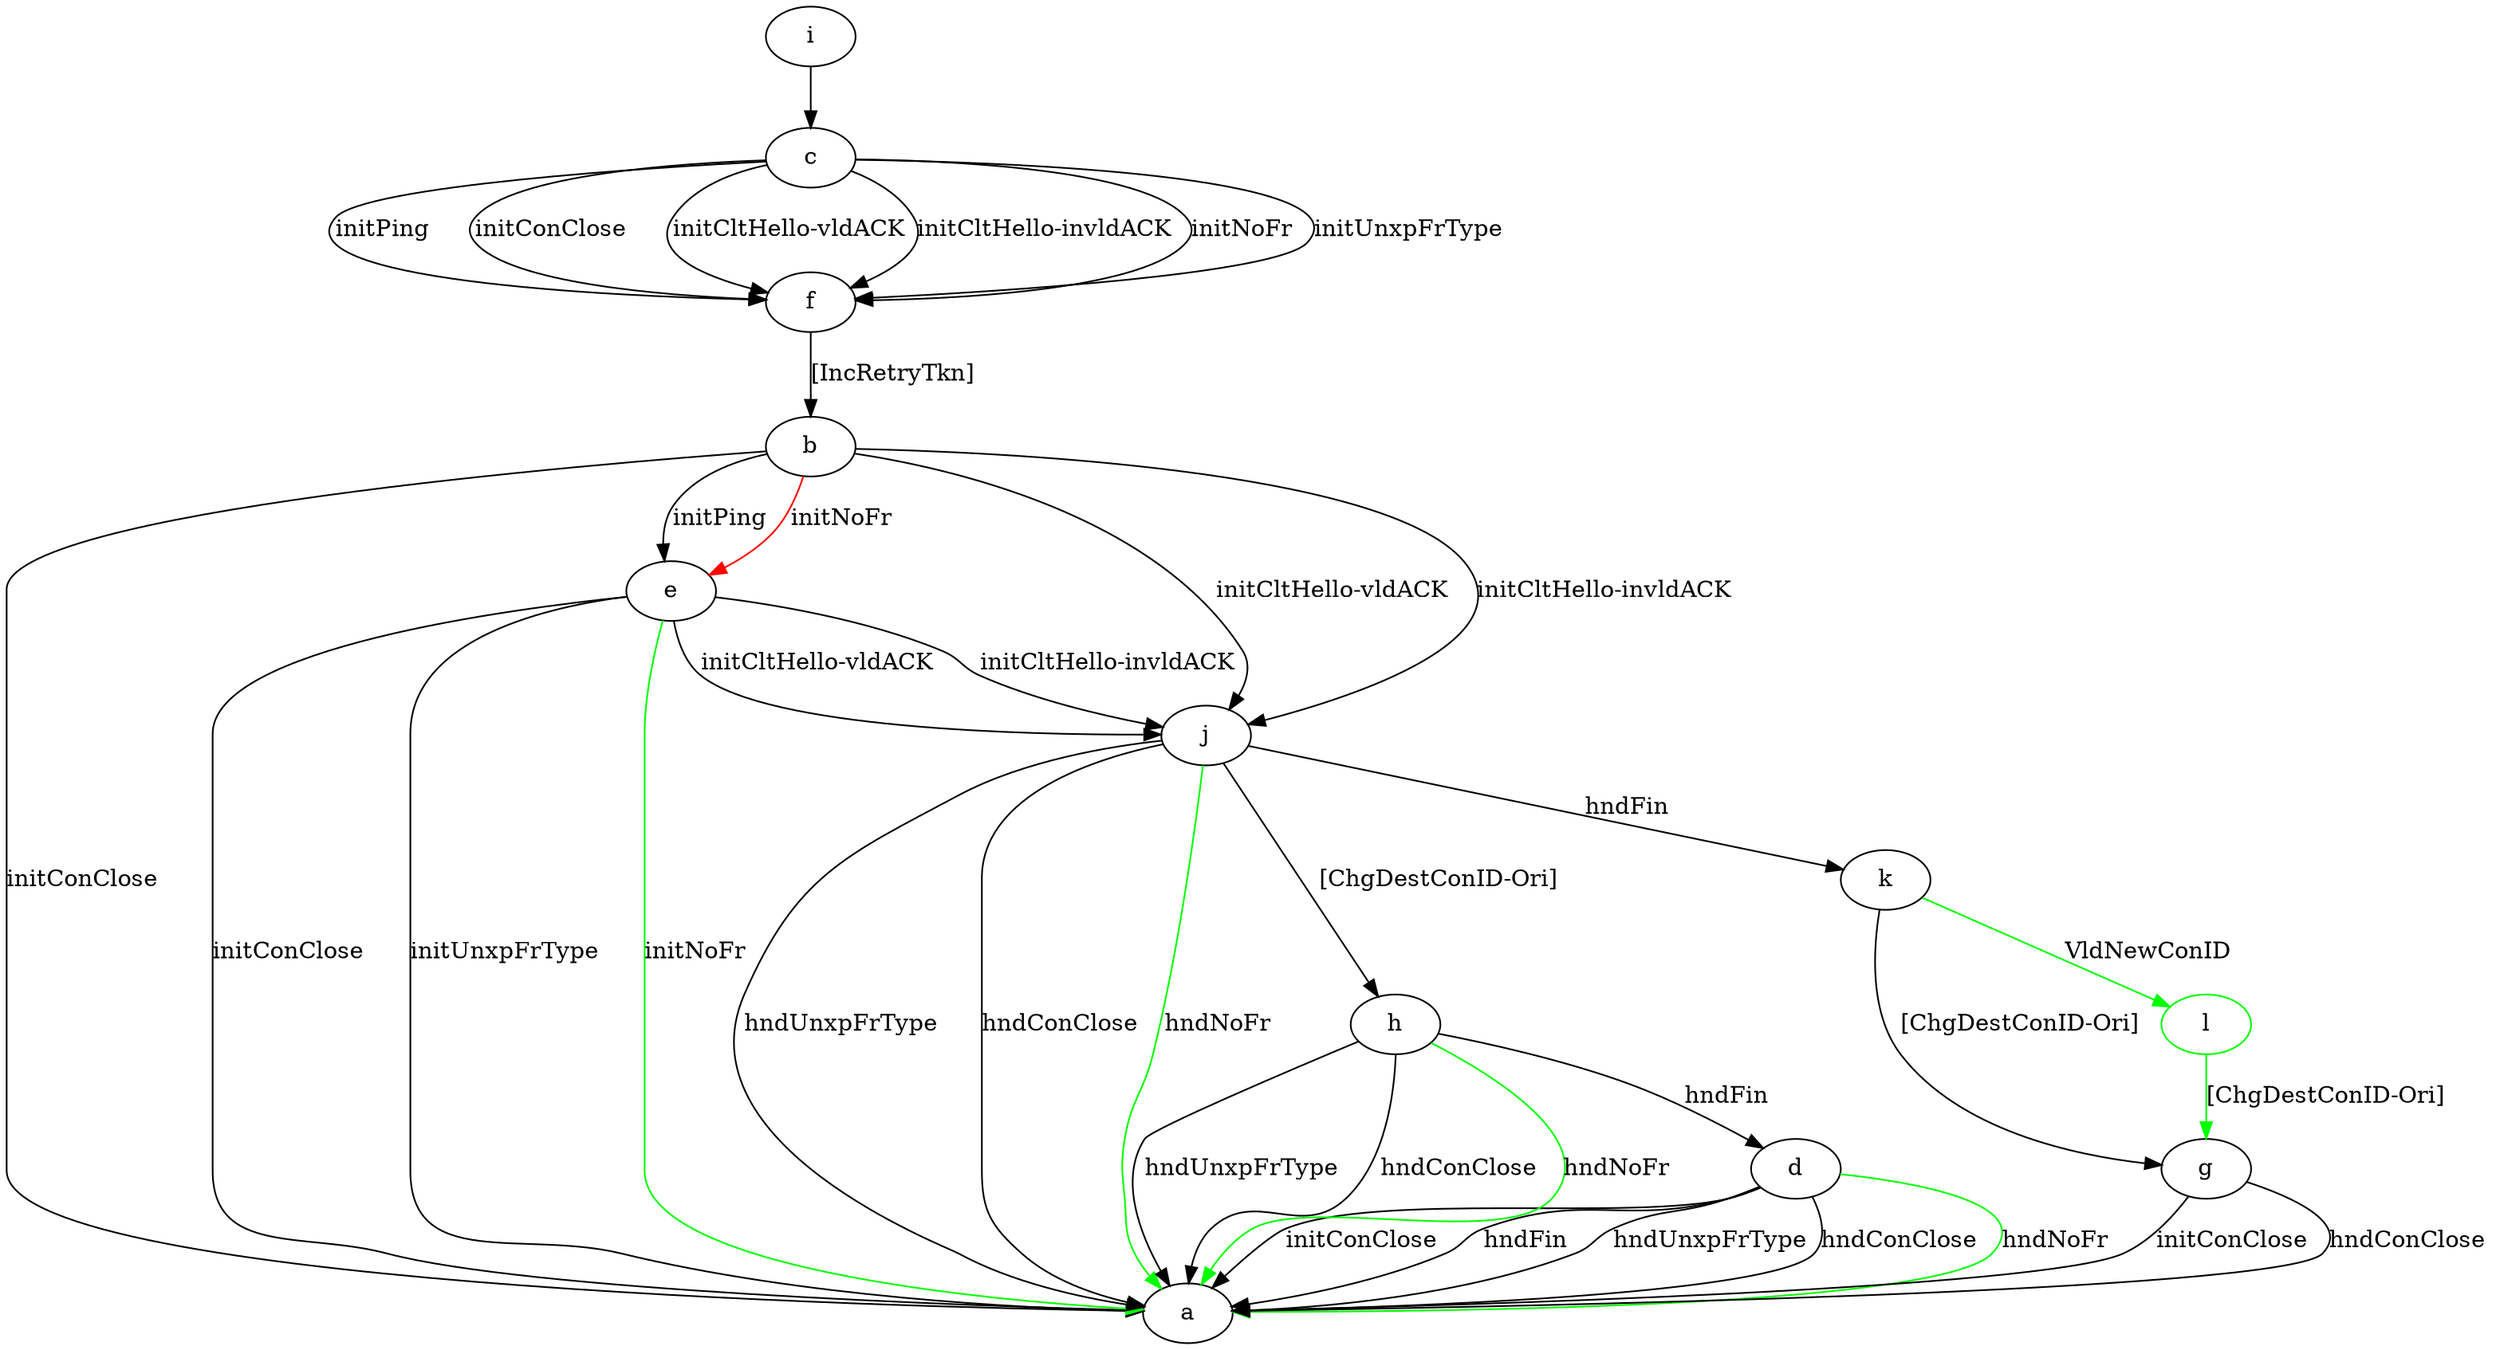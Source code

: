 digraph "" {
	b -> a	[key=0,
		label="initConClose "];
	b -> e	[key=0,
		label="initPing "];
	b -> e	[key=1,
		color=red,
		label="initNoFr "];
	b -> j	[key=0,
		label="initCltHello-vldACK "];
	b -> j	[key=1,
		label="initCltHello-invldACK "];
	c -> f	[key=0,
		label="initPing "];
	c -> f	[key=1,
		label="initConClose "];
	c -> f	[key=2,
		label="initCltHello-vldACK "];
	c -> f	[key=3,
		label="initCltHello-invldACK "];
	c -> f	[key=4,
		label="initNoFr "];
	c -> f	[key=5,
		label="initUnxpFrType "];
	d -> a	[key=0,
		label="initConClose "];
	d -> a	[key=1,
		label="hndFin "];
	d -> a	[key=2,
		label="hndUnxpFrType "];
	d -> a	[key=3,
		label="hndConClose "];
	d -> a	[key=4,
		color=green,
		label="hndNoFr "];
	e -> a	[key=0,
		label="initConClose "];
	e -> a	[key=1,
		label="initUnxpFrType "];
	e -> a	[key=2,
		color=green,
		label="initNoFr "];
	e -> j	[key=0,
		label="initCltHello-vldACK "];
	e -> j	[key=1,
		label="initCltHello-invldACK "];
	f -> b	[key=0,
		label="[IncRetryTkn] "];
	g -> a	[key=0,
		label="initConClose "];
	g -> a	[key=1,
		label="hndConClose "];
	h -> a	[key=0,
		label="hndUnxpFrType "];
	h -> a	[key=1,
		label="hndConClose "];
	h -> a	[key=2,
		color=green,
		label="hndNoFr "];
	h -> d	[key=0,
		label="hndFin "];
	i -> c	[key=0];
	j -> a	[key=0,
		label="hndUnxpFrType "];
	j -> a	[key=1,
		label="hndConClose "];
	j -> a	[key=2,
		color=green,
		label="hndNoFr "];
	j -> h	[key=0,
		label="[ChgDestConID-Ori] "];
	j -> k	[key=0,
		label="hndFin "];
	k -> g	[key=0,
		label="[ChgDestConID-Ori] "];
	l	[color=green];
	k -> l	[key=0,
		color=green,
		label="VldNewConID "];
	l -> g	[key=0,
		color=green,
		label="[ChgDestConID-Ori] "];
}
